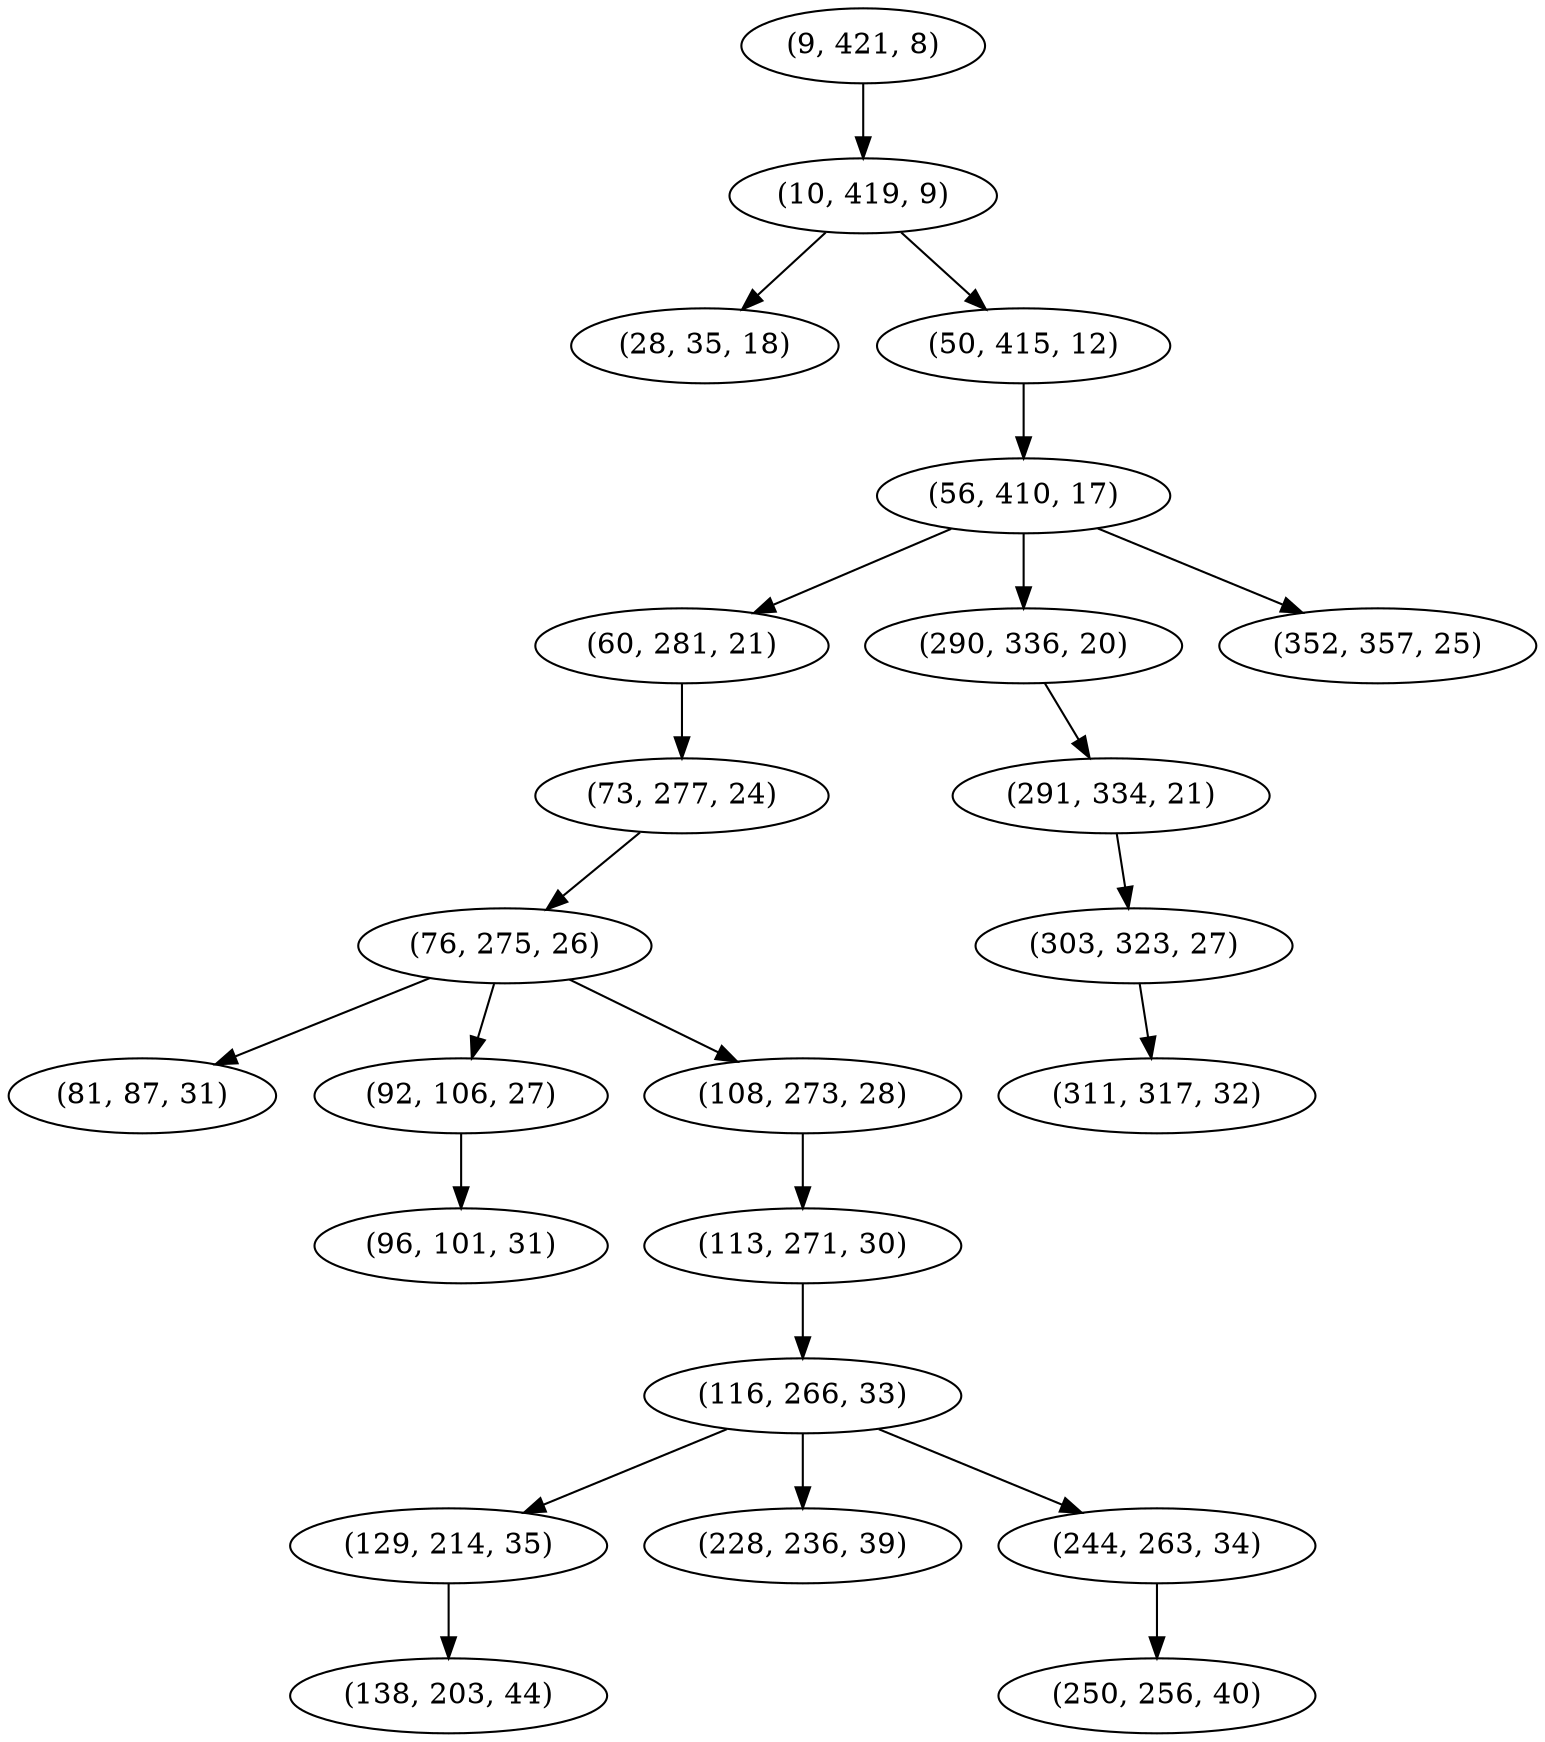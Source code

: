 digraph tree {
    "(9, 421, 8)";
    "(10, 419, 9)";
    "(28, 35, 18)";
    "(50, 415, 12)";
    "(56, 410, 17)";
    "(60, 281, 21)";
    "(73, 277, 24)";
    "(76, 275, 26)";
    "(81, 87, 31)";
    "(92, 106, 27)";
    "(96, 101, 31)";
    "(108, 273, 28)";
    "(113, 271, 30)";
    "(116, 266, 33)";
    "(129, 214, 35)";
    "(138, 203, 44)";
    "(228, 236, 39)";
    "(244, 263, 34)";
    "(250, 256, 40)";
    "(290, 336, 20)";
    "(291, 334, 21)";
    "(303, 323, 27)";
    "(311, 317, 32)";
    "(352, 357, 25)";
    "(9, 421, 8)" -> "(10, 419, 9)";
    "(10, 419, 9)" -> "(28, 35, 18)";
    "(10, 419, 9)" -> "(50, 415, 12)";
    "(50, 415, 12)" -> "(56, 410, 17)";
    "(56, 410, 17)" -> "(60, 281, 21)";
    "(56, 410, 17)" -> "(290, 336, 20)";
    "(56, 410, 17)" -> "(352, 357, 25)";
    "(60, 281, 21)" -> "(73, 277, 24)";
    "(73, 277, 24)" -> "(76, 275, 26)";
    "(76, 275, 26)" -> "(81, 87, 31)";
    "(76, 275, 26)" -> "(92, 106, 27)";
    "(76, 275, 26)" -> "(108, 273, 28)";
    "(92, 106, 27)" -> "(96, 101, 31)";
    "(108, 273, 28)" -> "(113, 271, 30)";
    "(113, 271, 30)" -> "(116, 266, 33)";
    "(116, 266, 33)" -> "(129, 214, 35)";
    "(116, 266, 33)" -> "(228, 236, 39)";
    "(116, 266, 33)" -> "(244, 263, 34)";
    "(129, 214, 35)" -> "(138, 203, 44)";
    "(244, 263, 34)" -> "(250, 256, 40)";
    "(290, 336, 20)" -> "(291, 334, 21)";
    "(291, 334, 21)" -> "(303, 323, 27)";
    "(303, 323, 27)" -> "(311, 317, 32)";
}
